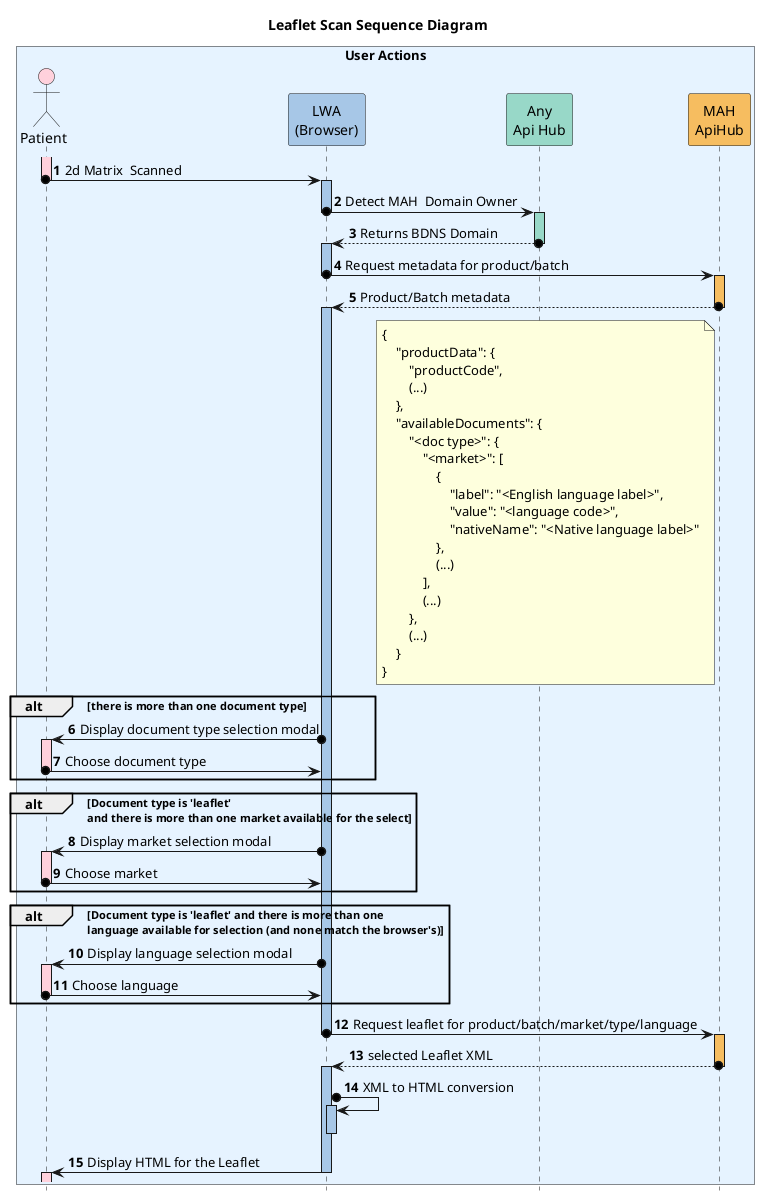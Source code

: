 @startuml
hide footbox
autonumber
hide unlinked

box "User Actions" #E6F3FF
actor Patient as p #FFD1DC

participant "LWA\n(Browser)" as l #A7C7E7

participant "Any\nApi Hub" as a #98D8C8
participant "MAH\nApiHub" as b #F6BD60

title Leaflet Scan Sequence Diagram

activate p #FFD1DC
p o-> l: 2d Matrix  Scanned
deactivate p

activate l #A7C7E7
l o-> a : Detect MAH  Domain Owner
deactivate  l

activate a #98D8C8
return Returns BDNS Domain
deactivate a

activate l #A7C7E7
l o-> b : Request metadata for product/batch
deactivate l

activate b #F6BD60
return Product/Batch metadata
note left of b
{
    "productData": {
        "productCode",
        (...)
    },
    "availableDocuments": {
        "<doc type>": {
            "<market>": [
                {
                    "label": "<English language label>",
                    "value": "<language code>",
                    "nativeName": "<Native language label>"
                },
                (...)
            ],
            (...)
        },
        (...)
    }
}
end note
deactivate b

activate l #A7C7E7

alt there is more than one document type
l o-> p #FFD1DC: Display document type selection modal
activate p #FFD1DC
p o-> l #A7C7E7: Choose document type
deactivate p
end

alt Document type is 'leaflet'\nand there is more than one market available for the select
l o-> p #FFD1DC: Display market selection modal
activate p #FFD1DC
p o-> l #A7C7E7: Choose market
deactivate p
end

alt Document type is 'leaflet' and there is more than one\nlanguage available for selection (and none match the browser's)
l o-> p #FFD1DC: Display language selection modal
activate p #FFD1DC
p o-> l #A7C7E7: Choose language
deactivate p
end
l o-> b #F6BD60: Request leaflet for product/batch/market/type/language
deactivate l

activate b #F6BD60
return selected Leaflet XML
deactivate b

activate l #A7C7E7

l o-> l #A7C7E7: XML to HTML conversion
activate l #A7C7E7
deactivate l
l -> p #FFD1DC: Display HTML for the Leaflet
deactivate l
activate p #FFD1DC
end box

@enduml